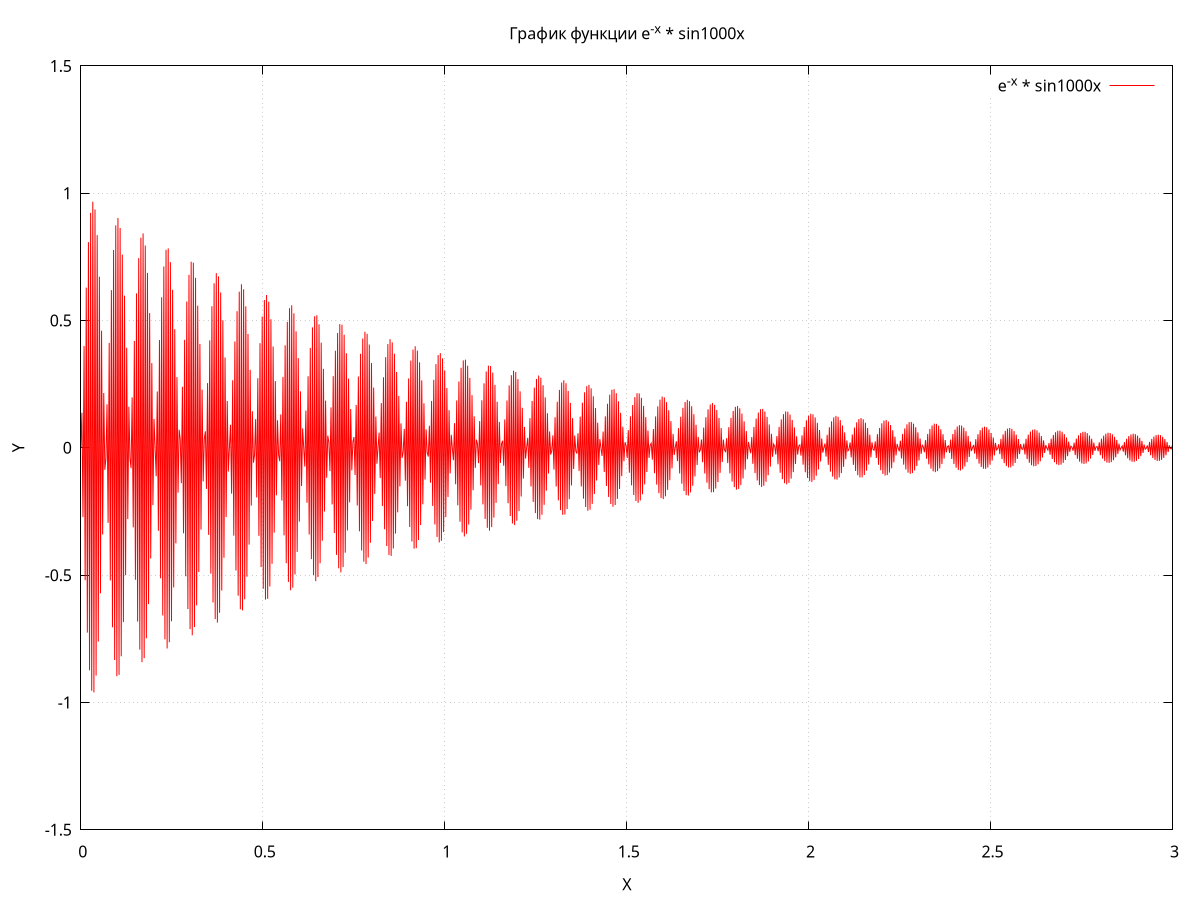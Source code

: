set title "График функции e^{-x} * sin{1000x}"
set xlabel "X"
set ylabel "Y"
set xrange [0:3]
set yrange [-1.5:1.5]
set grid
set key top right
set samples 1000
plot exp(-x) * sin(1000 * x) with lines lw 1 lc rgb "red" title "e^{-x} * sin{1000x}"
set terminal pngcairo size 800,600
set output "7.png"
replot
set output